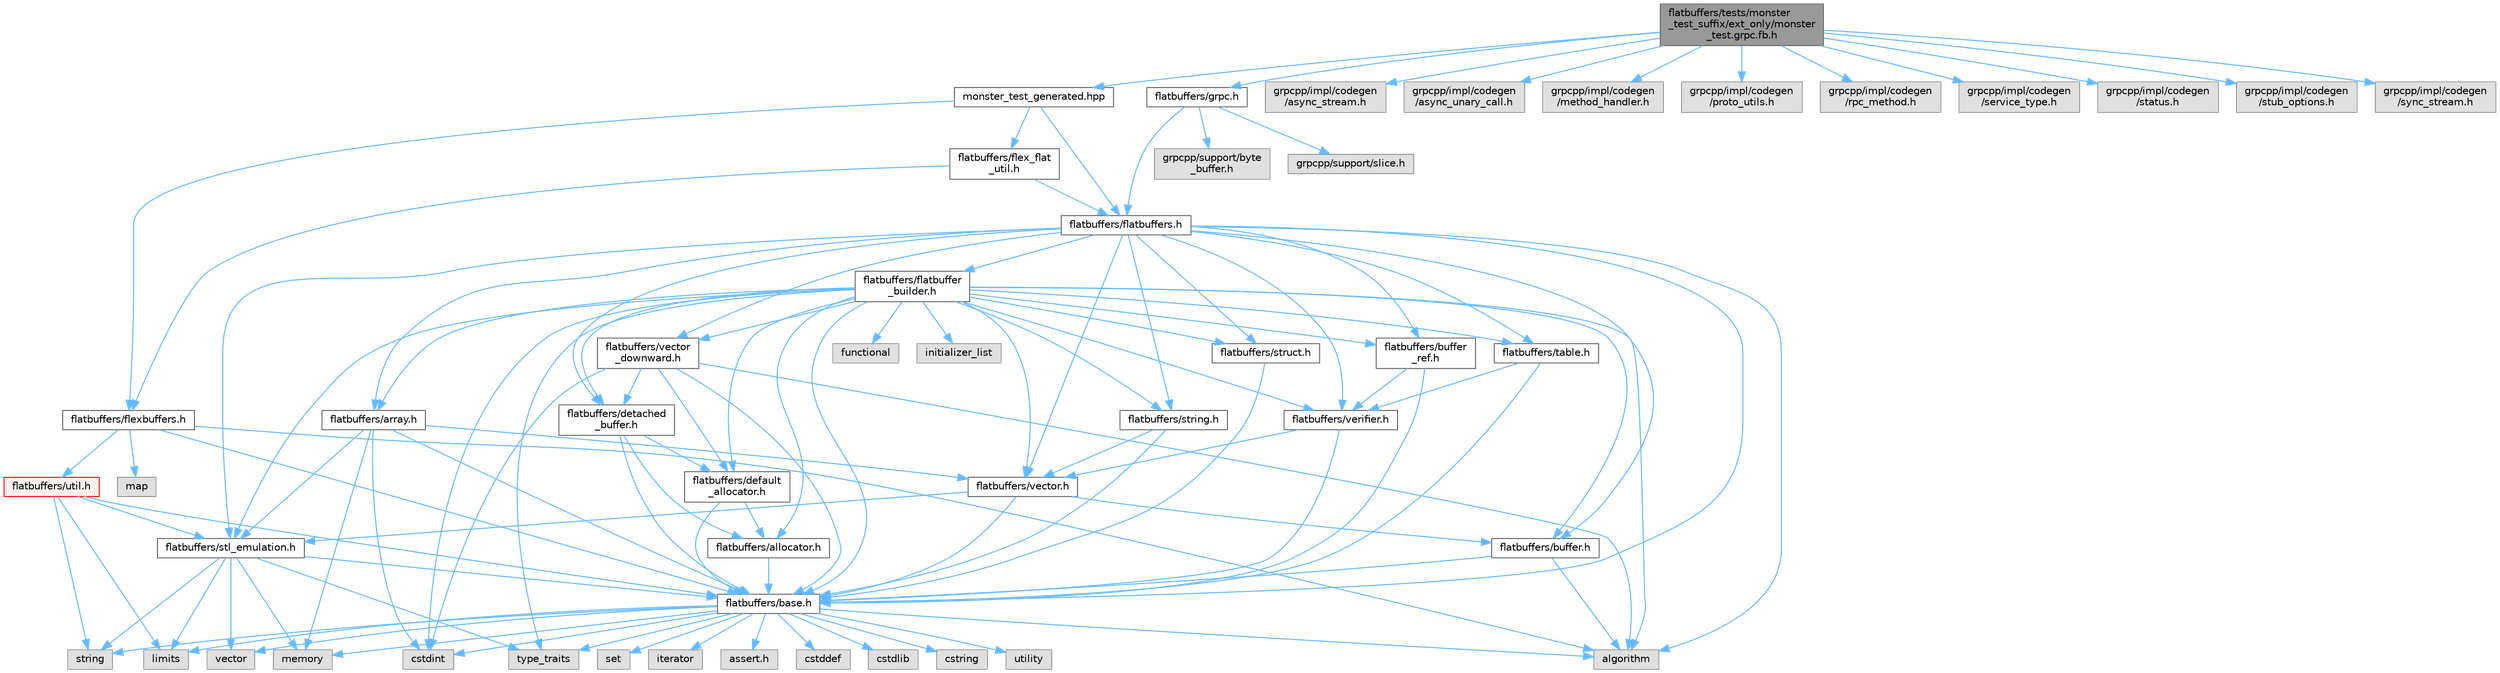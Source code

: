digraph "flatbuffers/tests/monster_test_suffix/ext_only/monster_test.grpc.fb.h"
{
 // LATEX_PDF_SIZE
  bgcolor="transparent";
  edge [fontname=Helvetica,fontsize=10,labelfontname=Helvetica,labelfontsize=10];
  node [fontname=Helvetica,fontsize=10,shape=box,height=0.2,width=0.4];
  Node1 [id="Node000001",label="flatbuffers/tests/monster\l_test_suffix/ext_only/monster\l_test.grpc.fb.h",height=0.2,width=0.4,color="gray40", fillcolor="grey60", style="filled", fontcolor="black",tooltip=" "];
  Node1 -> Node2 [id="edge111_Node000001_Node000002",color="steelblue1",style="solid",tooltip=" "];
  Node2 [id="Node000002",label="monster_test_generated.hpp",height=0.2,width=0.4,color="grey40", fillcolor="white", style="filled",URL="$monster__test__generated_8hpp.html",tooltip=" "];
  Node2 -> Node3 [id="edge112_Node000002_Node000003",color="steelblue1",style="solid",tooltip=" "];
  Node3 [id="Node000003",label="flatbuffers/flatbuffers.h",height=0.2,width=0.4,color="grey40", fillcolor="white", style="filled",URL="$flatbuffers_8h.html",tooltip=" "];
  Node3 -> Node4 [id="edge113_Node000003_Node000004",color="steelblue1",style="solid",tooltip=" "];
  Node4 [id="Node000004",label="algorithm",height=0.2,width=0.4,color="grey60", fillcolor="#E0E0E0", style="filled",tooltip=" "];
  Node3 -> Node5 [id="edge114_Node000003_Node000005",color="steelblue1",style="solid",tooltip=" "];
  Node5 [id="Node000005",label="flatbuffers/array.h",height=0.2,width=0.4,color="grey40", fillcolor="white", style="filled",URL="$array_8h.html",tooltip=" "];
  Node5 -> Node6 [id="edge115_Node000005_Node000006",color="steelblue1",style="solid",tooltip=" "];
  Node6 [id="Node000006",label="cstdint",height=0.2,width=0.4,color="grey60", fillcolor="#E0E0E0", style="filled",tooltip=" "];
  Node5 -> Node7 [id="edge116_Node000005_Node000007",color="steelblue1",style="solid",tooltip=" "];
  Node7 [id="Node000007",label="memory",height=0.2,width=0.4,color="grey60", fillcolor="#E0E0E0", style="filled",tooltip=" "];
  Node5 -> Node8 [id="edge117_Node000005_Node000008",color="steelblue1",style="solid",tooltip=" "];
  Node8 [id="Node000008",label="flatbuffers/base.h",height=0.2,width=0.4,color="grey40", fillcolor="white", style="filled",URL="$base_8h.html",tooltip=" "];
  Node8 -> Node9 [id="edge118_Node000008_Node000009",color="steelblue1",style="solid",tooltip=" "];
  Node9 [id="Node000009",label="assert.h",height=0.2,width=0.4,color="grey60", fillcolor="#E0E0E0", style="filled",tooltip=" "];
  Node8 -> Node6 [id="edge119_Node000008_Node000006",color="steelblue1",style="solid",tooltip=" "];
  Node8 -> Node10 [id="edge120_Node000008_Node000010",color="steelblue1",style="solid",tooltip=" "];
  Node10 [id="Node000010",label="cstddef",height=0.2,width=0.4,color="grey60", fillcolor="#E0E0E0", style="filled",tooltip=" "];
  Node8 -> Node11 [id="edge121_Node000008_Node000011",color="steelblue1",style="solid",tooltip=" "];
  Node11 [id="Node000011",label="cstdlib",height=0.2,width=0.4,color="grey60", fillcolor="#E0E0E0", style="filled",tooltip=" "];
  Node8 -> Node12 [id="edge122_Node000008_Node000012",color="steelblue1",style="solid",tooltip=" "];
  Node12 [id="Node000012",label="cstring",height=0.2,width=0.4,color="grey60", fillcolor="#E0E0E0", style="filled",tooltip=" "];
  Node8 -> Node13 [id="edge123_Node000008_Node000013",color="steelblue1",style="solid",tooltip=" "];
  Node13 [id="Node000013",label="utility",height=0.2,width=0.4,color="grey60", fillcolor="#E0E0E0", style="filled",tooltip=" "];
  Node8 -> Node14 [id="edge124_Node000008_Node000014",color="steelblue1",style="solid",tooltip=" "];
  Node14 [id="Node000014",label="string",height=0.2,width=0.4,color="grey60", fillcolor="#E0E0E0", style="filled",tooltip=" "];
  Node8 -> Node15 [id="edge125_Node000008_Node000015",color="steelblue1",style="solid",tooltip=" "];
  Node15 [id="Node000015",label="type_traits",height=0.2,width=0.4,color="grey60", fillcolor="#E0E0E0", style="filled",tooltip=" "];
  Node8 -> Node16 [id="edge126_Node000008_Node000016",color="steelblue1",style="solid",tooltip=" "];
  Node16 [id="Node000016",label="vector",height=0.2,width=0.4,color="grey60", fillcolor="#E0E0E0", style="filled",tooltip=" "];
  Node8 -> Node17 [id="edge127_Node000008_Node000017",color="steelblue1",style="solid",tooltip=" "];
  Node17 [id="Node000017",label="set",height=0.2,width=0.4,color="grey60", fillcolor="#E0E0E0", style="filled",tooltip=" "];
  Node8 -> Node4 [id="edge128_Node000008_Node000004",color="steelblue1",style="solid",tooltip=" "];
  Node8 -> Node18 [id="edge129_Node000008_Node000018",color="steelblue1",style="solid",tooltip=" "];
  Node18 [id="Node000018",label="limits",height=0.2,width=0.4,color="grey60", fillcolor="#E0E0E0", style="filled",tooltip=" "];
  Node8 -> Node19 [id="edge130_Node000008_Node000019",color="steelblue1",style="solid",tooltip=" "];
  Node19 [id="Node000019",label="iterator",height=0.2,width=0.4,color="grey60", fillcolor="#E0E0E0", style="filled",tooltip=" "];
  Node8 -> Node7 [id="edge131_Node000008_Node000007",color="steelblue1",style="solid",tooltip=" "];
  Node5 -> Node20 [id="edge132_Node000005_Node000020",color="steelblue1",style="solid",tooltip=" "];
  Node20 [id="Node000020",label="flatbuffers/stl_emulation.h",height=0.2,width=0.4,color="grey40", fillcolor="white", style="filled",URL="$stl__emulation_8h.html",tooltip=" "];
  Node20 -> Node8 [id="edge133_Node000020_Node000008",color="steelblue1",style="solid",tooltip=" "];
  Node20 -> Node14 [id="edge134_Node000020_Node000014",color="steelblue1",style="solid",tooltip=" "];
  Node20 -> Node15 [id="edge135_Node000020_Node000015",color="steelblue1",style="solid",tooltip=" "];
  Node20 -> Node16 [id="edge136_Node000020_Node000016",color="steelblue1",style="solid",tooltip=" "];
  Node20 -> Node7 [id="edge137_Node000020_Node000007",color="steelblue1",style="solid",tooltip=" "];
  Node20 -> Node18 [id="edge138_Node000020_Node000018",color="steelblue1",style="solid",tooltip=" "];
  Node5 -> Node21 [id="edge139_Node000005_Node000021",color="steelblue1",style="solid",tooltip=" "];
  Node21 [id="Node000021",label="flatbuffers/vector.h",height=0.2,width=0.4,color="grey40", fillcolor="white", style="filled",URL="$vector_8h.html",tooltip=" "];
  Node21 -> Node8 [id="edge140_Node000021_Node000008",color="steelblue1",style="solid",tooltip=" "];
  Node21 -> Node22 [id="edge141_Node000021_Node000022",color="steelblue1",style="solid",tooltip=" "];
  Node22 [id="Node000022",label="flatbuffers/buffer.h",height=0.2,width=0.4,color="grey40", fillcolor="white", style="filled",URL="$buffer_8h.html",tooltip=" "];
  Node22 -> Node4 [id="edge142_Node000022_Node000004",color="steelblue1",style="solid",tooltip=" "];
  Node22 -> Node8 [id="edge143_Node000022_Node000008",color="steelblue1",style="solid",tooltip=" "];
  Node21 -> Node20 [id="edge144_Node000021_Node000020",color="steelblue1",style="solid",tooltip=" "];
  Node3 -> Node8 [id="edge145_Node000003_Node000008",color="steelblue1",style="solid",tooltip=" "];
  Node3 -> Node22 [id="edge146_Node000003_Node000022",color="steelblue1",style="solid",tooltip=" "];
  Node3 -> Node23 [id="edge147_Node000003_Node000023",color="steelblue1",style="solid",tooltip=" "];
  Node23 [id="Node000023",label="flatbuffers/buffer\l_ref.h",height=0.2,width=0.4,color="grey40", fillcolor="white", style="filled",URL="$buffer__ref_8h.html",tooltip=" "];
  Node23 -> Node8 [id="edge148_Node000023_Node000008",color="steelblue1",style="solid",tooltip=" "];
  Node23 -> Node24 [id="edge149_Node000023_Node000024",color="steelblue1",style="solid",tooltip=" "];
  Node24 [id="Node000024",label="flatbuffers/verifier.h",height=0.2,width=0.4,color="grey40", fillcolor="white", style="filled",URL="$verifier_8h.html",tooltip=" "];
  Node24 -> Node8 [id="edge150_Node000024_Node000008",color="steelblue1",style="solid",tooltip=" "];
  Node24 -> Node21 [id="edge151_Node000024_Node000021",color="steelblue1",style="solid",tooltip=" "];
  Node3 -> Node25 [id="edge152_Node000003_Node000025",color="steelblue1",style="solid",tooltip=" "];
  Node25 [id="Node000025",label="flatbuffers/detached\l_buffer.h",height=0.2,width=0.4,color="grey40", fillcolor="white", style="filled",URL="$detached__buffer_8h.html",tooltip=" "];
  Node25 -> Node26 [id="edge153_Node000025_Node000026",color="steelblue1",style="solid",tooltip=" "];
  Node26 [id="Node000026",label="flatbuffers/allocator.h",height=0.2,width=0.4,color="grey40", fillcolor="white", style="filled",URL="$allocator_8h.html",tooltip=" "];
  Node26 -> Node8 [id="edge154_Node000026_Node000008",color="steelblue1",style="solid",tooltip=" "];
  Node25 -> Node8 [id="edge155_Node000025_Node000008",color="steelblue1",style="solid",tooltip=" "];
  Node25 -> Node27 [id="edge156_Node000025_Node000027",color="steelblue1",style="solid",tooltip=" "];
  Node27 [id="Node000027",label="flatbuffers/default\l_allocator.h",height=0.2,width=0.4,color="grey40", fillcolor="white", style="filled",URL="$default__allocator_8h.html",tooltip=" "];
  Node27 -> Node26 [id="edge157_Node000027_Node000026",color="steelblue1",style="solid",tooltip=" "];
  Node27 -> Node8 [id="edge158_Node000027_Node000008",color="steelblue1",style="solid",tooltip=" "];
  Node3 -> Node28 [id="edge159_Node000003_Node000028",color="steelblue1",style="solid",tooltip=" "];
  Node28 [id="Node000028",label="flatbuffers/flatbuffer\l_builder.h",height=0.2,width=0.4,color="grey40", fillcolor="white", style="filled",URL="$flatbuffer__builder_8h.html",tooltip=" "];
  Node28 -> Node4 [id="edge160_Node000028_Node000004",color="steelblue1",style="solid",tooltip=" "];
  Node28 -> Node6 [id="edge161_Node000028_Node000006",color="steelblue1",style="solid",tooltip=" "];
  Node28 -> Node29 [id="edge162_Node000028_Node000029",color="steelblue1",style="solid",tooltip=" "];
  Node29 [id="Node000029",label="functional",height=0.2,width=0.4,color="grey60", fillcolor="#E0E0E0", style="filled",tooltip=" "];
  Node28 -> Node30 [id="edge163_Node000028_Node000030",color="steelblue1",style="solid",tooltip=" "];
  Node30 [id="Node000030",label="initializer_list",height=0.2,width=0.4,color="grey60", fillcolor="#E0E0E0", style="filled",tooltip=" "];
  Node28 -> Node15 [id="edge164_Node000028_Node000015",color="steelblue1",style="solid",tooltip=" "];
  Node28 -> Node26 [id="edge165_Node000028_Node000026",color="steelblue1",style="solid",tooltip=" "];
  Node28 -> Node5 [id="edge166_Node000028_Node000005",color="steelblue1",style="solid",tooltip=" "];
  Node28 -> Node8 [id="edge167_Node000028_Node000008",color="steelblue1",style="solid",tooltip=" "];
  Node28 -> Node22 [id="edge168_Node000028_Node000022",color="steelblue1",style="solid",tooltip=" "];
  Node28 -> Node23 [id="edge169_Node000028_Node000023",color="steelblue1",style="solid",tooltip=" "];
  Node28 -> Node27 [id="edge170_Node000028_Node000027",color="steelblue1",style="solid",tooltip=" "];
  Node28 -> Node25 [id="edge171_Node000028_Node000025",color="steelblue1",style="solid",tooltip=" "];
  Node28 -> Node20 [id="edge172_Node000028_Node000020",color="steelblue1",style="solid",tooltip=" "];
  Node28 -> Node31 [id="edge173_Node000028_Node000031",color="steelblue1",style="solid",tooltip=" "];
  Node31 [id="Node000031",label="flatbuffers/string.h",height=0.2,width=0.4,color="grey40", fillcolor="white", style="filled",URL="$string_8h.html",tooltip=" "];
  Node31 -> Node8 [id="edge174_Node000031_Node000008",color="steelblue1",style="solid",tooltip=" "];
  Node31 -> Node21 [id="edge175_Node000031_Node000021",color="steelblue1",style="solid",tooltip=" "];
  Node28 -> Node32 [id="edge176_Node000028_Node000032",color="steelblue1",style="solid",tooltip=" "];
  Node32 [id="Node000032",label="flatbuffers/struct.h",height=0.2,width=0.4,color="grey40", fillcolor="white", style="filled",URL="$struct_8h.html",tooltip=" "];
  Node32 -> Node8 [id="edge177_Node000032_Node000008",color="steelblue1",style="solid",tooltip=" "];
  Node28 -> Node33 [id="edge178_Node000028_Node000033",color="steelblue1",style="solid",tooltip=" "];
  Node33 [id="Node000033",label="flatbuffers/table.h",height=0.2,width=0.4,color="grey40", fillcolor="white", style="filled",URL="$table_8h.html",tooltip=" "];
  Node33 -> Node8 [id="edge179_Node000033_Node000008",color="steelblue1",style="solid",tooltip=" "];
  Node33 -> Node24 [id="edge180_Node000033_Node000024",color="steelblue1",style="solid",tooltip=" "];
  Node28 -> Node21 [id="edge181_Node000028_Node000021",color="steelblue1",style="solid",tooltip=" "];
  Node28 -> Node34 [id="edge182_Node000028_Node000034",color="steelblue1",style="solid",tooltip=" "];
  Node34 [id="Node000034",label="flatbuffers/vector\l_downward.h",height=0.2,width=0.4,color="grey40", fillcolor="white", style="filled",URL="$vector__downward_8h.html",tooltip=" "];
  Node34 -> Node4 [id="edge183_Node000034_Node000004",color="steelblue1",style="solid",tooltip=" "];
  Node34 -> Node6 [id="edge184_Node000034_Node000006",color="steelblue1",style="solid",tooltip=" "];
  Node34 -> Node8 [id="edge185_Node000034_Node000008",color="steelblue1",style="solid",tooltip=" "];
  Node34 -> Node27 [id="edge186_Node000034_Node000027",color="steelblue1",style="solid",tooltip=" "];
  Node34 -> Node25 [id="edge187_Node000034_Node000025",color="steelblue1",style="solid",tooltip=" "];
  Node28 -> Node24 [id="edge188_Node000028_Node000024",color="steelblue1",style="solid",tooltip=" "];
  Node3 -> Node20 [id="edge189_Node000003_Node000020",color="steelblue1",style="solid",tooltip=" "];
  Node3 -> Node31 [id="edge190_Node000003_Node000031",color="steelblue1",style="solid",tooltip=" "];
  Node3 -> Node32 [id="edge191_Node000003_Node000032",color="steelblue1",style="solid",tooltip=" "];
  Node3 -> Node33 [id="edge192_Node000003_Node000033",color="steelblue1",style="solid",tooltip=" "];
  Node3 -> Node21 [id="edge193_Node000003_Node000021",color="steelblue1",style="solid",tooltip=" "];
  Node3 -> Node34 [id="edge194_Node000003_Node000034",color="steelblue1",style="solid",tooltip=" "];
  Node3 -> Node24 [id="edge195_Node000003_Node000024",color="steelblue1",style="solid",tooltip=" "];
  Node2 -> Node35 [id="edge196_Node000002_Node000035",color="steelblue1",style="solid",tooltip=" "];
  Node35 [id="Node000035",label="flatbuffers/flexbuffers.h",height=0.2,width=0.4,color="grey40", fillcolor="white", style="filled",URL="$flexbuffers_8h.html",tooltip=" "];
  Node35 -> Node4 [id="edge197_Node000035_Node000004",color="steelblue1",style="solid",tooltip=" "];
  Node35 -> Node36 [id="edge198_Node000035_Node000036",color="steelblue1",style="solid",tooltip=" "];
  Node36 [id="Node000036",label="map",height=0.2,width=0.4,color="grey60", fillcolor="#E0E0E0", style="filled",tooltip=" "];
  Node35 -> Node8 [id="edge199_Node000035_Node000008",color="steelblue1",style="solid",tooltip=" "];
  Node35 -> Node37 [id="edge200_Node000035_Node000037",color="steelblue1",style="solid",tooltip=" "];
  Node37 [id="Node000037",label="flatbuffers/util.h",height=0.2,width=0.4,color="red", fillcolor="#FFF0F0", style="filled",URL="$util_8h.html",tooltip=" "];
  Node37 -> Node8 [id="edge201_Node000037_Node000008",color="steelblue1",style="solid",tooltip=" "];
  Node37 -> Node20 [id="edge202_Node000037_Node000020",color="steelblue1",style="solid",tooltip=" "];
  Node37 -> Node18 [id="edge203_Node000037_Node000018",color="steelblue1",style="solid",tooltip=" "];
  Node37 -> Node14 [id="edge204_Node000037_Node000014",color="steelblue1",style="solid",tooltip=" "];
  Node2 -> Node43 [id="edge205_Node000002_Node000043",color="steelblue1",style="solid",tooltip=" "];
  Node43 [id="Node000043",label="flatbuffers/flex_flat\l_util.h",height=0.2,width=0.4,color="grey40", fillcolor="white", style="filled",URL="$flex__flat__util_8h.html",tooltip=" "];
  Node43 -> Node3 [id="edge206_Node000043_Node000003",color="steelblue1",style="solid",tooltip=" "];
  Node43 -> Node35 [id="edge207_Node000043_Node000035",color="steelblue1",style="solid",tooltip=" "];
  Node1 -> Node44 [id="edge208_Node000001_Node000044",color="steelblue1",style="solid",tooltip=" "];
  Node44 [id="Node000044",label="flatbuffers/grpc.h",height=0.2,width=0.4,color="grey40", fillcolor="white", style="filled",URL="$grpc_8h.html",tooltip=" "];
  Node44 -> Node3 [id="edge209_Node000044_Node000003",color="steelblue1",style="solid",tooltip=" "];
  Node44 -> Node45 [id="edge210_Node000044_Node000045",color="steelblue1",style="solid",tooltip=" "];
  Node45 [id="Node000045",label="grpcpp/support/byte\l_buffer.h",height=0.2,width=0.4,color="grey60", fillcolor="#E0E0E0", style="filled",tooltip=" "];
  Node44 -> Node46 [id="edge211_Node000044_Node000046",color="steelblue1",style="solid",tooltip=" "];
  Node46 [id="Node000046",label="grpcpp/support/slice.h",height=0.2,width=0.4,color="grey60", fillcolor="#E0E0E0", style="filled",tooltip=" "];
  Node1 -> Node47 [id="edge212_Node000001_Node000047",color="steelblue1",style="solid",tooltip=" "];
  Node47 [id="Node000047",label="grpcpp/impl/codegen\l/async_stream.h",height=0.2,width=0.4,color="grey60", fillcolor="#E0E0E0", style="filled",tooltip=" "];
  Node1 -> Node48 [id="edge213_Node000001_Node000048",color="steelblue1",style="solid",tooltip=" "];
  Node48 [id="Node000048",label="grpcpp/impl/codegen\l/async_unary_call.h",height=0.2,width=0.4,color="grey60", fillcolor="#E0E0E0", style="filled",tooltip=" "];
  Node1 -> Node49 [id="edge214_Node000001_Node000049",color="steelblue1",style="solid",tooltip=" "];
  Node49 [id="Node000049",label="grpcpp/impl/codegen\l/method_handler.h",height=0.2,width=0.4,color="grey60", fillcolor="#E0E0E0", style="filled",tooltip=" "];
  Node1 -> Node50 [id="edge215_Node000001_Node000050",color="steelblue1",style="solid",tooltip=" "];
  Node50 [id="Node000050",label="grpcpp/impl/codegen\l/proto_utils.h",height=0.2,width=0.4,color="grey60", fillcolor="#E0E0E0", style="filled",tooltip=" "];
  Node1 -> Node51 [id="edge216_Node000001_Node000051",color="steelblue1",style="solid",tooltip=" "];
  Node51 [id="Node000051",label="grpcpp/impl/codegen\l/rpc_method.h",height=0.2,width=0.4,color="grey60", fillcolor="#E0E0E0", style="filled",tooltip=" "];
  Node1 -> Node52 [id="edge217_Node000001_Node000052",color="steelblue1",style="solid",tooltip=" "];
  Node52 [id="Node000052",label="grpcpp/impl/codegen\l/service_type.h",height=0.2,width=0.4,color="grey60", fillcolor="#E0E0E0", style="filled",tooltip=" "];
  Node1 -> Node53 [id="edge218_Node000001_Node000053",color="steelblue1",style="solid",tooltip=" "];
  Node53 [id="Node000053",label="grpcpp/impl/codegen\l/status.h",height=0.2,width=0.4,color="grey60", fillcolor="#E0E0E0", style="filled",tooltip=" "];
  Node1 -> Node54 [id="edge219_Node000001_Node000054",color="steelblue1",style="solid",tooltip=" "];
  Node54 [id="Node000054",label="grpcpp/impl/codegen\l/stub_options.h",height=0.2,width=0.4,color="grey60", fillcolor="#E0E0E0", style="filled",tooltip=" "];
  Node1 -> Node55 [id="edge220_Node000001_Node000055",color="steelblue1",style="solid",tooltip=" "];
  Node55 [id="Node000055",label="grpcpp/impl/codegen\l/sync_stream.h",height=0.2,width=0.4,color="grey60", fillcolor="#E0E0E0", style="filled",tooltip=" "];
}
